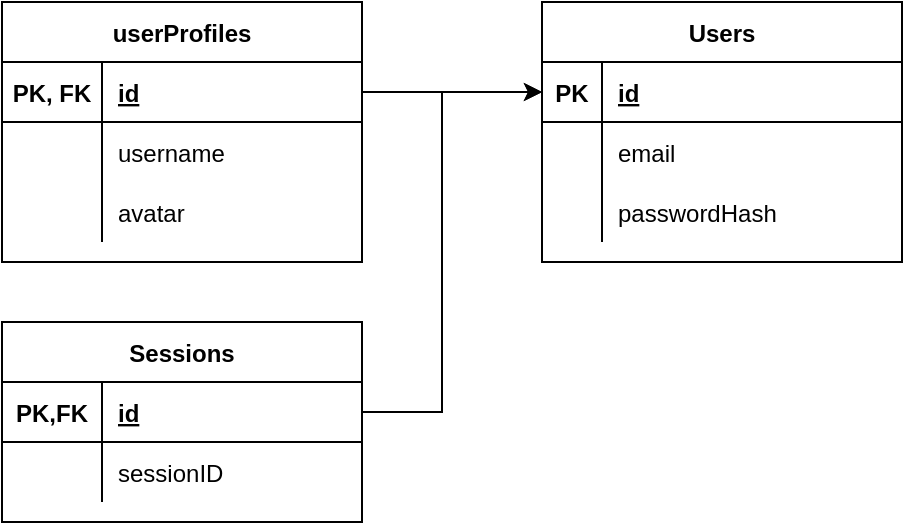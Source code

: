 <mxfile version="14.8.6" type="github">
  <diagram id="ZwsZUsR-mzAsDfWwJFPw" name="Page-1">
    <mxGraphModel dx="1422" dy="806" grid="1" gridSize="10" guides="1" tooltips="1" connect="1" arrows="1" fold="1" page="1" pageScale="1" pageWidth="2000" pageHeight="2000" math="0" shadow="0">
      <root>
        <mxCell id="0" />
        <mxCell id="1" parent="0" />
        <mxCell id="ZjNlDfGCL4XbMdMNOu2x-1" value="Users" style="shape=table;startSize=30;container=1;collapsible=1;childLayout=tableLayout;fixedRows=1;rowLines=0;fontStyle=1;align=center;resizeLast=1;" parent="1" vertex="1">
          <mxGeometry x="310" y="40" width="180" height="130" as="geometry" />
        </mxCell>
        <mxCell id="ZjNlDfGCL4XbMdMNOu2x-2" value="" style="shape=partialRectangle;collapsible=0;dropTarget=0;pointerEvents=0;fillColor=none;top=0;left=0;bottom=1;right=0;points=[[0,0.5],[1,0.5]];portConstraint=eastwest;" parent="ZjNlDfGCL4XbMdMNOu2x-1" vertex="1">
          <mxGeometry y="30" width="180" height="30" as="geometry" />
        </mxCell>
        <mxCell id="ZjNlDfGCL4XbMdMNOu2x-3" value="PK" style="shape=partialRectangle;connectable=0;fillColor=none;top=0;left=0;bottom=0;right=0;fontStyle=1;overflow=hidden;" parent="ZjNlDfGCL4XbMdMNOu2x-2" vertex="1">
          <mxGeometry width="30" height="30" as="geometry" />
        </mxCell>
        <mxCell id="ZjNlDfGCL4XbMdMNOu2x-4" value="id" style="shape=partialRectangle;connectable=0;fillColor=none;top=0;left=0;bottom=0;right=0;align=left;spacingLeft=6;fontStyle=5;overflow=hidden;" parent="ZjNlDfGCL4XbMdMNOu2x-2" vertex="1">
          <mxGeometry x="30" width="150" height="30" as="geometry" />
        </mxCell>
        <mxCell id="ZjNlDfGCL4XbMdMNOu2x-5" value="" style="shape=partialRectangle;collapsible=0;dropTarget=0;pointerEvents=0;fillColor=none;top=0;left=0;bottom=0;right=0;points=[[0,0.5],[1,0.5]];portConstraint=eastwest;" parent="ZjNlDfGCL4XbMdMNOu2x-1" vertex="1">
          <mxGeometry y="60" width="180" height="30" as="geometry" />
        </mxCell>
        <mxCell id="ZjNlDfGCL4XbMdMNOu2x-6" value="" style="shape=partialRectangle;connectable=0;fillColor=none;top=0;left=0;bottom=0;right=0;editable=1;overflow=hidden;" parent="ZjNlDfGCL4XbMdMNOu2x-5" vertex="1">
          <mxGeometry width="30" height="30" as="geometry" />
        </mxCell>
        <mxCell id="ZjNlDfGCL4XbMdMNOu2x-7" value="email" style="shape=partialRectangle;connectable=0;fillColor=none;top=0;left=0;bottom=0;right=0;align=left;spacingLeft=6;overflow=hidden;" parent="ZjNlDfGCL4XbMdMNOu2x-5" vertex="1">
          <mxGeometry x="30" width="150" height="30" as="geometry" />
        </mxCell>
        <mxCell id="ZjNlDfGCL4XbMdMNOu2x-8" value="" style="shape=partialRectangle;collapsible=0;dropTarget=0;pointerEvents=0;fillColor=none;top=0;left=0;bottom=0;right=0;points=[[0,0.5],[1,0.5]];portConstraint=eastwest;" parent="ZjNlDfGCL4XbMdMNOu2x-1" vertex="1">
          <mxGeometry y="90" width="180" height="30" as="geometry" />
        </mxCell>
        <mxCell id="ZjNlDfGCL4XbMdMNOu2x-9" value="" style="shape=partialRectangle;connectable=0;fillColor=none;top=0;left=0;bottom=0;right=0;editable=1;overflow=hidden;" parent="ZjNlDfGCL4XbMdMNOu2x-8" vertex="1">
          <mxGeometry width="30" height="30" as="geometry" />
        </mxCell>
        <mxCell id="ZjNlDfGCL4XbMdMNOu2x-10" value="passwordHash" style="shape=partialRectangle;connectable=0;fillColor=none;top=0;left=0;bottom=0;right=0;align=left;spacingLeft=6;overflow=hidden;" parent="ZjNlDfGCL4XbMdMNOu2x-8" vertex="1">
          <mxGeometry x="30" width="150" height="30" as="geometry" />
        </mxCell>
        <mxCell id="ZjNlDfGCL4XbMdMNOu2x-15" value="userProfiles" style="shape=table;startSize=30;container=1;collapsible=1;childLayout=tableLayout;fixedRows=1;rowLines=0;fontStyle=1;align=center;resizeLast=1;" parent="1" vertex="1">
          <mxGeometry x="40" y="40" width="180" height="130" as="geometry" />
        </mxCell>
        <mxCell id="ZjNlDfGCL4XbMdMNOu2x-16" value="" style="shape=partialRectangle;collapsible=0;dropTarget=0;pointerEvents=0;fillColor=none;top=0;left=0;bottom=1;right=0;points=[[0,0.5],[1,0.5]];portConstraint=eastwest;" parent="ZjNlDfGCL4XbMdMNOu2x-15" vertex="1">
          <mxGeometry y="30" width="180" height="30" as="geometry" />
        </mxCell>
        <mxCell id="ZjNlDfGCL4XbMdMNOu2x-17" value="PK, FK" style="shape=partialRectangle;connectable=0;fillColor=none;top=0;left=0;bottom=0;right=0;fontStyle=1;overflow=hidden;" parent="ZjNlDfGCL4XbMdMNOu2x-16" vertex="1">
          <mxGeometry width="50" height="30" as="geometry" />
        </mxCell>
        <mxCell id="ZjNlDfGCL4XbMdMNOu2x-18" value="id" style="shape=partialRectangle;connectable=0;fillColor=none;top=0;left=0;bottom=0;right=0;align=left;spacingLeft=6;fontStyle=5;overflow=hidden;" parent="ZjNlDfGCL4XbMdMNOu2x-16" vertex="1">
          <mxGeometry x="50" width="130" height="30" as="geometry" />
        </mxCell>
        <mxCell id="ZjNlDfGCL4XbMdMNOu2x-19" value="" style="shape=partialRectangle;collapsible=0;dropTarget=0;pointerEvents=0;fillColor=none;top=0;left=0;bottom=0;right=0;points=[[0,0.5],[1,0.5]];portConstraint=eastwest;" parent="ZjNlDfGCL4XbMdMNOu2x-15" vertex="1">
          <mxGeometry y="60" width="180" height="30" as="geometry" />
        </mxCell>
        <mxCell id="ZjNlDfGCL4XbMdMNOu2x-20" value="" style="shape=partialRectangle;connectable=0;fillColor=none;top=0;left=0;bottom=0;right=0;editable=1;overflow=hidden;" parent="ZjNlDfGCL4XbMdMNOu2x-19" vertex="1">
          <mxGeometry width="50" height="30" as="geometry" />
        </mxCell>
        <mxCell id="ZjNlDfGCL4XbMdMNOu2x-21" value="username" style="shape=partialRectangle;connectable=0;fillColor=none;top=0;left=0;bottom=0;right=0;align=left;spacingLeft=6;overflow=hidden;" parent="ZjNlDfGCL4XbMdMNOu2x-19" vertex="1">
          <mxGeometry x="50" width="130" height="30" as="geometry" />
        </mxCell>
        <mxCell id="ZjNlDfGCL4XbMdMNOu2x-22" value="" style="shape=partialRectangle;collapsible=0;dropTarget=0;pointerEvents=0;fillColor=none;top=0;left=0;bottom=0;right=0;points=[[0,0.5],[1,0.5]];portConstraint=eastwest;" parent="ZjNlDfGCL4XbMdMNOu2x-15" vertex="1">
          <mxGeometry y="90" width="180" height="30" as="geometry" />
        </mxCell>
        <mxCell id="ZjNlDfGCL4XbMdMNOu2x-23" value="" style="shape=partialRectangle;connectable=0;fillColor=none;top=0;left=0;bottom=0;right=0;editable=1;overflow=hidden;" parent="ZjNlDfGCL4XbMdMNOu2x-22" vertex="1">
          <mxGeometry width="50" height="30" as="geometry" />
        </mxCell>
        <mxCell id="ZjNlDfGCL4XbMdMNOu2x-24" value="avatar" style="shape=partialRectangle;connectable=0;fillColor=none;top=0;left=0;bottom=0;right=0;align=left;spacingLeft=6;overflow=hidden;" parent="ZjNlDfGCL4XbMdMNOu2x-22" vertex="1">
          <mxGeometry x="50" width="130" height="30" as="geometry" />
        </mxCell>
        <mxCell id="ZjNlDfGCL4XbMdMNOu2x-28" style="edgeStyle=orthogonalEdgeStyle;rounded=0;orthogonalLoop=1;jettySize=auto;html=1;entryX=0;entryY=0.5;entryDx=0;entryDy=0;" parent="1" source="ZjNlDfGCL4XbMdMNOu2x-16" target="ZjNlDfGCL4XbMdMNOu2x-2" edge="1">
          <mxGeometry relative="1" as="geometry" />
        </mxCell>
        <mxCell id="-qJ0LViPhIPI3i-gh9V_-6" value="Sessions" style="shape=table;startSize=30;container=1;collapsible=1;childLayout=tableLayout;fixedRows=1;rowLines=0;fontStyle=1;align=center;resizeLast=1;" vertex="1" parent="1">
          <mxGeometry x="40" y="200" width="180" height="100" as="geometry" />
        </mxCell>
        <mxCell id="-qJ0LViPhIPI3i-gh9V_-7" value="" style="shape=partialRectangle;collapsible=0;dropTarget=0;pointerEvents=0;fillColor=none;top=0;left=0;bottom=1;right=0;points=[[0,0.5],[1,0.5]];portConstraint=eastwest;" vertex="1" parent="-qJ0LViPhIPI3i-gh9V_-6">
          <mxGeometry y="30" width="180" height="30" as="geometry" />
        </mxCell>
        <mxCell id="-qJ0LViPhIPI3i-gh9V_-8" value="PK,FK" style="shape=partialRectangle;connectable=0;fillColor=none;top=0;left=0;bottom=0;right=0;fontStyle=1;overflow=hidden;" vertex="1" parent="-qJ0LViPhIPI3i-gh9V_-7">
          <mxGeometry width="50" height="30" as="geometry" />
        </mxCell>
        <mxCell id="-qJ0LViPhIPI3i-gh9V_-9" value="id" style="shape=partialRectangle;connectable=0;fillColor=none;top=0;left=0;bottom=0;right=0;align=left;spacingLeft=6;fontStyle=5;overflow=hidden;" vertex="1" parent="-qJ0LViPhIPI3i-gh9V_-7">
          <mxGeometry x="50" width="130" height="30" as="geometry" />
        </mxCell>
        <mxCell id="-qJ0LViPhIPI3i-gh9V_-10" value="" style="shape=partialRectangle;collapsible=0;dropTarget=0;pointerEvents=0;fillColor=none;top=0;left=0;bottom=0;right=0;points=[[0,0.5],[1,0.5]];portConstraint=eastwest;" vertex="1" parent="-qJ0LViPhIPI3i-gh9V_-6">
          <mxGeometry y="60" width="180" height="30" as="geometry" />
        </mxCell>
        <mxCell id="-qJ0LViPhIPI3i-gh9V_-11" value="" style="shape=partialRectangle;connectable=0;fillColor=none;top=0;left=0;bottom=0;right=0;editable=1;overflow=hidden;" vertex="1" parent="-qJ0LViPhIPI3i-gh9V_-10">
          <mxGeometry width="50" height="30" as="geometry" />
        </mxCell>
        <mxCell id="-qJ0LViPhIPI3i-gh9V_-12" value="sessionID" style="shape=partialRectangle;connectable=0;fillColor=none;top=0;left=0;bottom=0;right=0;align=left;spacingLeft=6;overflow=hidden;" vertex="1" parent="-qJ0LViPhIPI3i-gh9V_-10">
          <mxGeometry x="50" width="130" height="30" as="geometry" />
        </mxCell>
        <mxCell id="-qJ0LViPhIPI3i-gh9V_-19" value="" style="edgeStyle=orthogonalEdgeStyle;rounded=0;orthogonalLoop=1;jettySize=auto;html=1;entryX=0;entryY=0.5;entryDx=0;entryDy=0;" edge="1" parent="1" source="-qJ0LViPhIPI3i-gh9V_-7" target="ZjNlDfGCL4XbMdMNOu2x-2">
          <mxGeometry relative="1" as="geometry">
            <mxPoint x="-40" y="85" as="targetPoint" />
            <Array as="points">
              <mxPoint x="260" y="245" />
              <mxPoint x="260" y="85" />
              <mxPoint x="310" y="85" />
            </Array>
          </mxGeometry>
        </mxCell>
      </root>
    </mxGraphModel>
  </diagram>
</mxfile>
